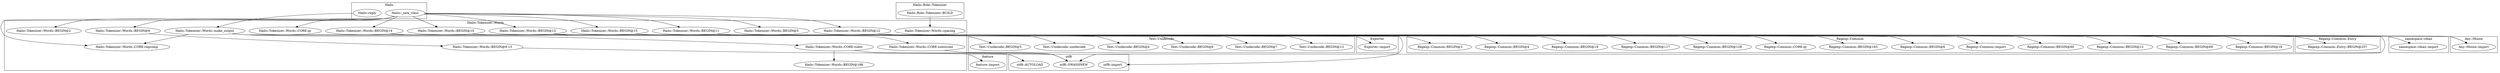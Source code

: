 digraph {
graph [overlap=false]
subgraph cluster_Hailo_Tokenizer_Words {
	label="Hailo::Tokenizer::Words";
	"Hailo::Tokenizer::Words::BEGIN@14";
	"Hailo::Tokenizer::Words::BEGIN@10";
	"Hailo::Tokenizer::Words::BEGIN@13";
	"Hailo::Tokenizer::Words::CORE:substcont";
	"Hailo::Tokenizer::Words::make_output";
	"Hailo::Tokenizer::Words::BEGIN@9";
	"Hailo::Tokenizer::Words::CORE:qr";
	"Hailo::Tokenizer::Words::BEGIN@188";
	"Hailo::Tokenizer::Words::BEGIN@15";
	"Hailo::Tokenizer::Words::BEGIN@12";
	"Hailo::Tokenizer::Words::BEGIN@9.13";
	"Hailo::Tokenizer::Words::BEGIN@2";
	"Hailo::Tokenizer::Words::BEGIN@11";
	"Hailo::Tokenizer::Words::CORE:regcomp";
	"Hailo::Tokenizer::Words::BEGIN@5";
	"Hailo::Tokenizer::Words::spacing";
	"Hailo::Tokenizer::Words::CORE:subst";
}
subgraph cluster_feature {
	label="feature";
	"feature::import";
}
subgraph cluster_Any_Moose {
	label="Any::Moose";
	"Any::Moose::import";
}
subgraph cluster_Text_Unidecode {
	label="Text::Unidecode";
	"Text::Unidecode::BEGIN@13";
	"Text::Unidecode::BEGIN@7";
	"Text::Unidecode::BEGIN@6";
	"Text::Unidecode::BEGIN@4";
	"Text::Unidecode::unidecode";
	"Text::Unidecode::BEGIN@5";
}
subgraph cluster_Hailo {
	label="Hailo";
	"Hailo::reply";
	"Hailo::_new_class";
}
subgraph cluster_Regexp_Common {
	label="Regexp::Common";
	"Regexp::Common::BEGIN@18";
	"Regexp::Common::BEGIN@69";
	"Regexp::Common::BEGIN@13";
	"Regexp::Common::BEGIN@60";
	"Regexp::Common::import";
	"Regexp::Common::BEGIN@6";
	"Regexp::Common::BEGIN@163";
	"Regexp::Common::CORE:qr";
	"Regexp::Common::BEGIN@128";
	"Regexp::Common::BEGIN@117";
	"Regexp::Common::BEGIN@19";
	"Regexp::Common::BEGIN@4";
	"Regexp::Common::BEGIN@3";
}
subgraph cluster_Exporter {
	label="Exporter";
	"Exporter::import";
}
subgraph cluster_Hailo_Role_Tokenizer {
	label="Hailo::Role::Tokenizer";
	"Hailo::Role::Tokenizer::BUILD";
}
subgraph cluster_utf8 {
	label="utf8";
	"utf8::AUTOLOAD";
	"utf8::SWASHNEW";
	"utf8::import";
}
subgraph cluster_namespace_clean {
	label="namespace::clean";
	"namespace::clean::import";
}
subgraph cluster_Regexp_Common_Entry {
	label="Regexp::Common::Entry";
	"Regexp::Common::Entry::BEGIN@257";
}
"Hailo::Tokenizer::Words::BEGIN@13" -> "Regexp::Common::BEGIN@13";
"Hailo::Tokenizer::Words::BEGIN@14" -> "Text::Unidecode::BEGIN@5";
"Hailo::reply" -> "Hailo::Tokenizer::Words::make_output";
"Hailo::Tokenizer::Words::BEGIN@13" -> "Regexp::Common::BEGIN@4";
"Hailo::Tokenizer::Words::CORE:subst" -> "Hailo::Tokenizer::Words::BEGIN@188";
"Hailo::_new_class" -> "Hailo::Tokenizer::Words::BEGIN@15";
"Hailo::Tokenizer::Words::BEGIN@13" -> "Regexp::Common::import";
"Hailo::_new_class" -> "Hailo::Tokenizer::Words::BEGIN@12";
"Hailo::Tokenizer::Words::BEGIN@14" -> "Exporter::import";
"Hailo::Tokenizer::Words::make_output" -> "Hailo::Tokenizer::Words::CORE:regcomp";
"Hailo::_new_class" -> "Hailo::Tokenizer::Words::CORE:regcomp";
"Hailo::Tokenizer::Words::BEGIN@13" -> "Regexp::Common::BEGIN@117";
"Hailo::_new_class" -> "Hailo::Tokenizer::Words::BEGIN@5";
"Hailo::Tokenizer::Words::BEGIN@14" -> "Text::Unidecode::BEGIN@4";
"Hailo::Tokenizer::Words::BEGIN@12" -> "Any::Moose::import";
"Hailo::Tokenizer::Words::BEGIN@11" -> "Any::Moose::import";
"Hailo::Tokenizer::Words::BEGIN@13" -> "Regexp::Common::BEGIN@163";
"Hailo::Tokenizer::Words::BEGIN@14" -> "Text::Unidecode::BEGIN@13";
"Hailo::Tokenizer::Words::BEGIN@13" -> "Regexp::Common::BEGIN@3";
"Hailo::Tokenizer::Words::BEGIN@13" -> "Regexp::Common::BEGIN@18";
"Hailo::Tokenizer::Words::BEGIN@13" -> "Regexp::Common::BEGIN@60";
"Hailo::Tokenizer::Words::BEGIN@9" -> "Hailo::Tokenizer::Words::BEGIN@9.13";
"Hailo::_new_class" -> "Hailo::Tokenizer::Words::BEGIN@2";
"Hailo::Tokenizer::Words::BEGIN@14" -> "Text::Unidecode::BEGIN@6";
"Hailo::Tokenizer::Words::BEGIN@9.13" -> "feature::import";
"Hailo::Tokenizer::Words::CORE:subst" -> "utf8::AUTOLOAD";
"Hailo::_new_class" -> "Hailo::Tokenizer::Words::BEGIN@10";
"Hailo::Tokenizer::Words::make_output" -> "utf8::SWASHNEW";
"Hailo::Tokenizer::Words::CORE:substcont" -> "utf8::SWASHNEW";
"Hailo::Tokenizer::Words::CORE:subst" -> "utf8::SWASHNEW";
"Hailo::Tokenizer::Words::BEGIN@13" -> "Regexp::Common::Entry::BEGIN@257";
"Hailo::Tokenizer::Words::BEGIN@13" -> "Regexp::Common::BEGIN@19";
"Hailo::Tokenizer::Words::BEGIN@13" -> "Regexp::Common::BEGIN@69";
"Hailo::Tokenizer::Words::BEGIN@13" -> "Regexp::Common::CORE:qr";
"Hailo::_new_class" -> "Hailo::Tokenizer::Words::BEGIN@11";
"Hailo::_new_class" -> "Hailo::Tokenizer::Words::BEGIN@14";
"Hailo::Tokenizer::Words::BEGIN@13" -> "Regexp::Common::BEGIN@6";
"Hailo::Tokenizer::Words::BEGIN@13" -> "Regexp::Common::BEGIN@128";
"Hailo::_new_class" -> "Hailo::Tokenizer::Words::BEGIN@13";
"Hailo::Tokenizer::Words::make_output" -> "Hailo::Tokenizer::Words::CORE:substcont";
"Hailo::_new_class" -> "Hailo::Tokenizer::Words::BEGIN@9";
"Hailo::_new_class" -> "Hailo::Tokenizer::Words::CORE:qr";
"Hailo::Tokenizer::Words::BEGIN@14" -> "Text::Unidecode::BEGIN@7";
"Hailo::Tokenizer::Words::BEGIN@14" -> "Text::Unidecode::unidecode";
"Hailo::Tokenizer::Words::BEGIN@10" -> "utf8::import";
"Hailo::Tokenizer::Words::BEGIN@15" -> "namespace::clean::import";
"Hailo::Role::Tokenizer::BUILD" -> "Hailo::Tokenizer::Words::spacing";
"Hailo::Tokenizer::Words::make_output" -> "Hailo::Tokenizer::Words::CORE:subst";
}
